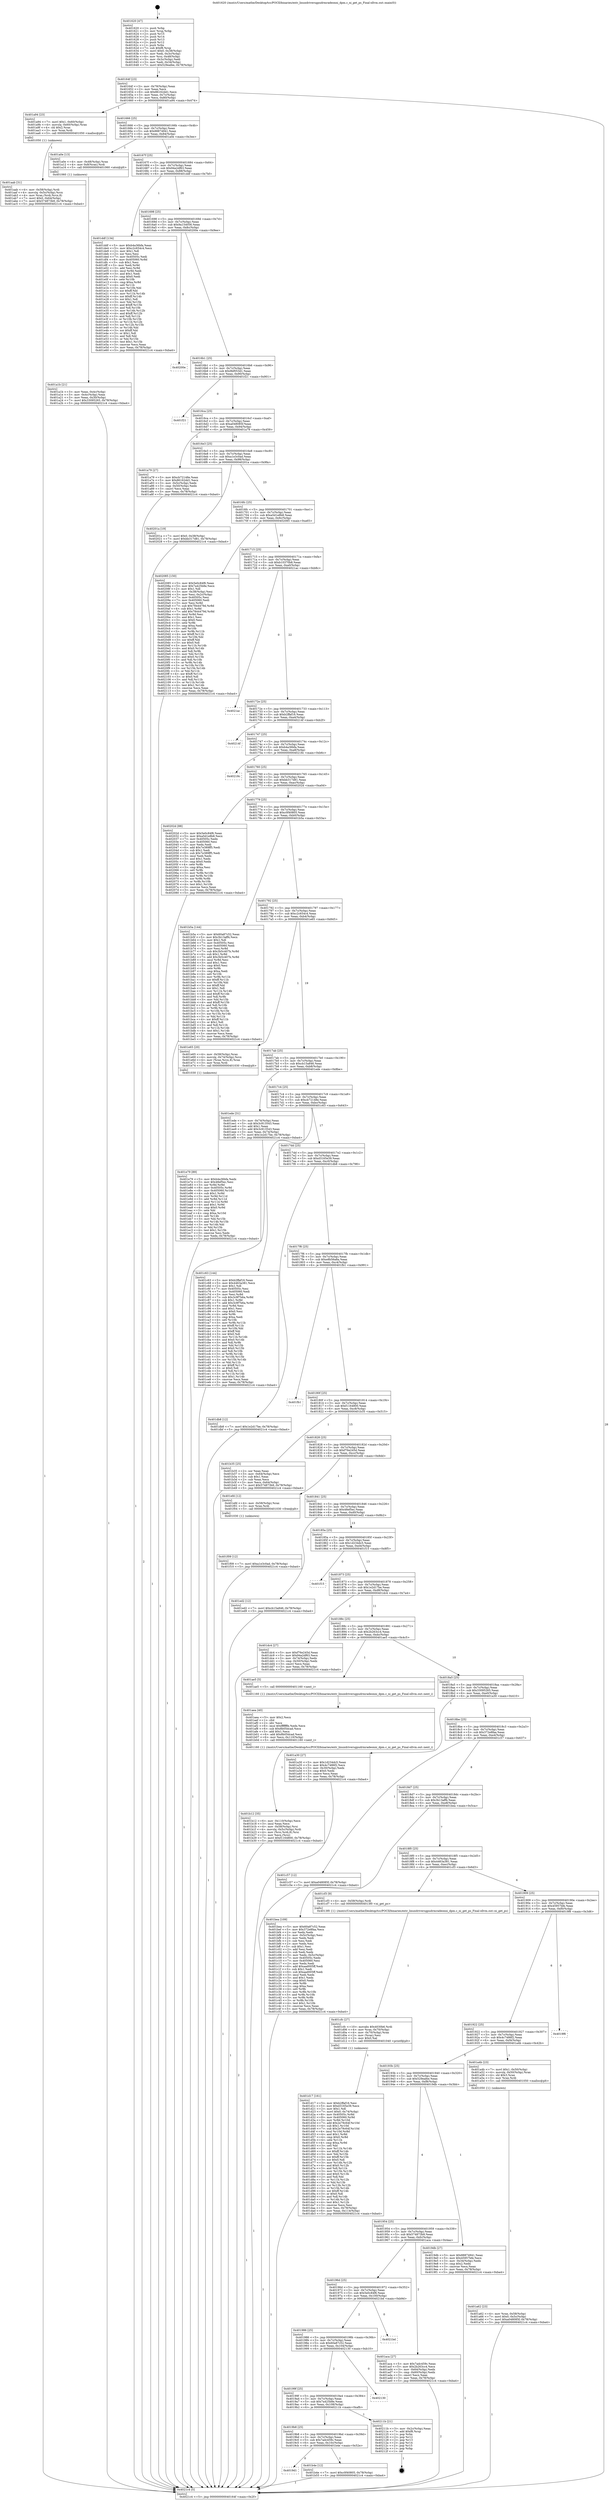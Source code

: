 digraph "0x401620" {
  label = "0x401620 (/mnt/c/Users/mathe/Desktop/tcc/POCII/binaries/extr_linuxdriversgpudrmradeonni_dpm.c_ni_get_ps_Final-ollvm.out::main(0))"
  labelloc = "t"
  node[shape=record]

  Entry [label="",width=0.3,height=0.3,shape=circle,fillcolor=black,style=filled]
  "0x40164f" [label="{
     0x40164f [23]\l
     | [instrs]\l
     &nbsp;&nbsp;0x40164f \<+3\>: mov -0x78(%rbp),%eax\l
     &nbsp;&nbsp;0x401652 \<+2\>: mov %eax,%ecx\l
     &nbsp;&nbsp;0x401654 \<+6\>: sub $0x86162dd1,%ecx\l
     &nbsp;&nbsp;0x40165a \<+3\>: mov %eax,-0x7c(%rbp)\l
     &nbsp;&nbsp;0x40165d \<+3\>: mov %ecx,-0x80(%rbp)\l
     &nbsp;&nbsp;0x401660 \<+6\>: je 0000000000401a94 \<main+0x474\>\l
  }"]
  "0x401a94" [label="{
     0x401a94 [23]\l
     | [instrs]\l
     &nbsp;&nbsp;0x401a94 \<+7\>: movl $0x1,-0x60(%rbp)\l
     &nbsp;&nbsp;0x401a9b \<+4\>: movslq -0x60(%rbp),%rax\l
     &nbsp;&nbsp;0x401a9f \<+4\>: shl $0x2,%rax\l
     &nbsp;&nbsp;0x401aa3 \<+3\>: mov %rax,%rdi\l
     &nbsp;&nbsp;0x401aa6 \<+5\>: call 0000000000401050 \<malloc@plt\>\l
     | [calls]\l
     &nbsp;&nbsp;0x401050 \{1\} (unknown)\l
  }"]
  "0x401666" [label="{
     0x401666 [25]\l
     | [instrs]\l
     &nbsp;&nbsp;0x401666 \<+5\>: jmp 000000000040166b \<main+0x4b\>\l
     &nbsp;&nbsp;0x40166b \<+3\>: mov -0x7c(%rbp),%eax\l
     &nbsp;&nbsp;0x40166e \<+5\>: sub $0x88874941,%eax\l
     &nbsp;&nbsp;0x401673 \<+6\>: mov %eax,-0x84(%rbp)\l
     &nbsp;&nbsp;0x401679 \<+6\>: je 0000000000401a0e \<main+0x3ee\>\l
  }"]
  Exit [label="",width=0.3,height=0.3,shape=circle,fillcolor=black,style=filled,peripheries=2]
  "0x401a0e" [label="{
     0x401a0e [13]\l
     | [instrs]\l
     &nbsp;&nbsp;0x401a0e \<+4\>: mov -0x48(%rbp),%rax\l
     &nbsp;&nbsp;0x401a12 \<+4\>: mov 0x8(%rax),%rdi\l
     &nbsp;&nbsp;0x401a16 \<+5\>: call 0000000000401060 \<atoi@plt\>\l
     | [calls]\l
     &nbsp;&nbsp;0x401060 \{1\} (unknown)\l
  }"]
  "0x40167f" [label="{
     0x40167f [25]\l
     | [instrs]\l
     &nbsp;&nbsp;0x40167f \<+5\>: jmp 0000000000401684 \<main+0x64\>\l
     &nbsp;&nbsp;0x401684 \<+3\>: mov -0x7c(%rbp),%eax\l
     &nbsp;&nbsp;0x401687 \<+5\>: sub $0x94a2df63,%eax\l
     &nbsp;&nbsp;0x40168c \<+6\>: mov %eax,-0x88(%rbp)\l
     &nbsp;&nbsp;0x401692 \<+6\>: je 0000000000401ddf \<main+0x7bf\>\l
  }"]
  "0x401f09" [label="{
     0x401f09 [12]\l
     | [instrs]\l
     &nbsp;&nbsp;0x401f09 \<+7\>: movl $0xa1e3c0ad,-0x78(%rbp)\l
     &nbsp;&nbsp;0x401f10 \<+5\>: jmp 00000000004021c4 \<main+0xba4\>\l
  }"]
  "0x401ddf" [label="{
     0x401ddf [134]\l
     | [instrs]\l
     &nbsp;&nbsp;0x401ddf \<+5\>: mov $0xb4a36bfa,%eax\l
     &nbsp;&nbsp;0x401de4 \<+5\>: mov $0xc2c654c4,%ecx\l
     &nbsp;&nbsp;0x401de9 \<+2\>: mov $0x1,%dl\l
     &nbsp;&nbsp;0x401deb \<+2\>: xor %esi,%esi\l
     &nbsp;&nbsp;0x401ded \<+7\>: mov 0x40505c,%edi\l
     &nbsp;&nbsp;0x401df4 \<+8\>: mov 0x405060,%r8d\l
     &nbsp;&nbsp;0x401dfc \<+3\>: sub $0x1,%esi\l
     &nbsp;&nbsp;0x401dff \<+3\>: mov %edi,%r9d\l
     &nbsp;&nbsp;0x401e02 \<+3\>: add %esi,%r9d\l
     &nbsp;&nbsp;0x401e05 \<+4\>: imul %r9d,%edi\l
     &nbsp;&nbsp;0x401e09 \<+3\>: and $0x1,%edi\l
     &nbsp;&nbsp;0x401e0c \<+3\>: cmp $0x0,%edi\l
     &nbsp;&nbsp;0x401e0f \<+4\>: sete %r10b\l
     &nbsp;&nbsp;0x401e13 \<+4\>: cmp $0xa,%r8d\l
     &nbsp;&nbsp;0x401e17 \<+4\>: setl %r11b\l
     &nbsp;&nbsp;0x401e1b \<+3\>: mov %r10b,%bl\l
     &nbsp;&nbsp;0x401e1e \<+3\>: xor $0xff,%bl\l
     &nbsp;&nbsp;0x401e21 \<+3\>: mov %r11b,%r14b\l
     &nbsp;&nbsp;0x401e24 \<+4\>: xor $0xff,%r14b\l
     &nbsp;&nbsp;0x401e28 \<+3\>: xor $0x1,%dl\l
     &nbsp;&nbsp;0x401e2b \<+3\>: mov %bl,%r15b\l
     &nbsp;&nbsp;0x401e2e \<+4\>: and $0xff,%r15b\l
     &nbsp;&nbsp;0x401e32 \<+3\>: and %dl,%r10b\l
     &nbsp;&nbsp;0x401e35 \<+3\>: mov %r14b,%r12b\l
     &nbsp;&nbsp;0x401e38 \<+4\>: and $0xff,%r12b\l
     &nbsp;&nbsp;0x401e3c \<+3\>: and %dl,%r11b\l
     &nbsp;&nbsp;0x401e3f \<+3\>: or %r10b,%r15b\l
     &nbsp;&nbsp;0x401e42 \<+3\>: or %r11b,%r12b\l
     &nbsp;&nbsp;0x401e45 \<+3\>: xor %r12b,%r15b\l
     &nbsp;&nbsp;0x401e48 \<+3\>: or %r14b,%bl\l
     &nbsp;&nbsp;0x401e4b \<+3\>: xor $0xff,%bl\l
     &nbsp;&nbsp;0x401e4e \<+3\>: or $0x1,%dl\l
     &nbsp;&nbsp;0x401e51 \<+2\>: and %dl,%bl\l
     &nbsp;&nbsp;0x401e53 \<+3\>: or %bl,%r15b\l
     &nbsp;&nbsp;0x401e56 \<+4\>: test $0x1,%r15b\l
     &nbsp;&nbsp;0x401e5a \<+3\>: cmovne %ecx,%eax\l
     &nbsp;&nbsp;0x401e5d \<+3\>: mov %eax,-0x78(%rbp)\l
     &nbsp;&nbsp;0x401e60 \<+5\>: jmp 00000000004021c4 \<main+0xba4\>\l
  }"]
  "0x401698" [label="{
     0x401698 [25]\l
     | [instrs]\l
     &nbsp;&nbsp;0x401698 \<+5\>: jmp 000000000040169d \<main+0x7d\>\l
     &nbsp;&nbsp;0x40169d \<+3\>: mov -0x7c(%rbp),%eax\l
     &nbsp;&nbsp;0x4016a0 \<+5\>: sub $0x9a154056,%eax\l
     &nbsp;&nbsp;0x4016a5 \<+6\>: mov %eax,-0x8c(%rbp)\l
     &nbsp;&nbsp;0x4016ab \<+6\>: je 000000000040200e \<main+0x9ee\>\l
  }"]
  "0x401e79" [label="{
     0x401e79 [89]\l
     | [instrs]\l
     &nbsp;&nbsp;0x401e79 \<+5\>: mov $0xb4a36bfa,%edx\l
     &nbsp;&nbsp;0x401e7e \<+5\>: mov $0x48ef5ec,%esi\l
     &nbsp;&nbsp;0x401e83 \<+3\>: xor %r8d,%r8d\l
     &nbsp;&nbsp;0x401e86 \<+8\>: mov 0x40505c,%r9d\l
     &nbsp;&nbsp;0x401e8e \<+8\>: mov 0x405060,%r10d\l
     &nbsp;&nbsp;0x401e96 \<+4\>: sub $0x1,%r8d\l
     &nbsp;&nbsp;0x401e9a \<+3\>: mov %r9d,%r11d\l
     &nbsp;&nbsp;0x401e9d \<+3\>: add %r8d,%r11d\l
     &nbsp;&nbsp;0x401ea0 \<+4\>: imul %r11d,%r9d\l
     &nbsp;&nbsp;0x401ea4 \<+4\>: and $0x1,%r9d\l
     &nbsp;&nbsp;0x401ea8 \<+4\>: cmp $0x0,%r9d\l
     &nbsp;&nbsp;0x401eac \<+3\>: sete %bl\l
     &nbsp;&nbsp;0x401eaf \<+4\>: cmp $0xa,%r10d\l
     &nbsp;&nbsp;0x401eb3 \<+4\>: setl %r14b\l
     &nbsp;&nbsp;0x401eb7 \<+3\>: mov %bl,%r15b\l
     &nbsp;&nbsp;0x401eba \<+3\>: and %r14b,%r15b\l
     &nbsp;&nbsp;0x401ebd \<+3\>: xor %r14b,%bl\l
     &nbsp;&nbsp;0x401ec0 \<+3\>: or %bl,%r15b\l
     &nbsp;&nbsp;0x401ec3 \<+4\>: test $0x1,%r15b\l
     &nbsp;&nbsp;0x401ec7 \<+3\>: cmovne %esi,%edx\l
     &nbsp;&nbsp;0x401eca \<+3\>: mov %edx,-0x78(%rbp)\l
     &nbsp;&nbsp;0x401ecd \<+5\>: jmp 00000000004021c4 \<main+0xba4\>\l
  }"]
  "0x40200e" [label="{
     0x40200e\l
  }", style=dashed]
  "0x4016b1" [label="{
     0x4016b1 [25]\l
     | [instrs]\l
     &nbsp;&nbsp;0x4016b1 \<+5\>: jmp 00000000004016b6 \<main+0x96\>\l
     &nbsp;&nbsp;0x4016b6 \<+3\>: mov -0x7c(%rbp),%eax\l
     &nbsp;&nbsp;0x4016b9 \<+5\>: sub $0x9bf053d1,%eax\l
     &nbsp;&nbsp;0x4016be \<+6\>: mov %eax,-0x90(%rbp)\l
     &nbsp;&nbsp;0x4016c4 \<+6\>: je 0000000000401f21 \<main+0x901\>\l
  }"]
  "0x401d17" [label="{
     0x401d17 [161]\l
     | [instrs]\l
     &nbsp;&nbsp;0x401d17 \<+5\>: mov $0xb2ffaf16,%esi\l
     &nbsp;&nbsp;0x401d1c \<+5\>: mov $0xd3165e39,%ecx\l
     &nbsp;&nbsp;0x401d21 \<+2\>: mov $0x1,%dl\l
     &nbsp;&nbsp;0x401d23 \<+7\>: movl $0x0,-0x74(%rbp)\l
     &nbsp;&nbsp;0x401d2a \<+8\>: mov 0x40505c,%r8d\l
     &nbsp;&nbsp;0x401d32 \<+8\>: mov 0x405060,%r9d\l
     &nbsp;&nbsp;0x401d3a \<+3\>: mov %r8d,%r10d\l
     &nbsp;&nbsp;0x401d3d \<+7\>: add $0x2e79c64f,%r10d\l
     &nbsp;&nbsp;0x401d44 \<+4\>: sub $0x1,%r10d\l
     &nbsp;&nbsp;0x401d48 \<+7\>: sub $0x2e79c64f,%r10d\l
     &nbsp;&nbsp;0x401d4f \<+4\>: imul %r10d,%r8d\l
     &nbsp;&nbsp;0x401d53 \<+4\>: and $0x1,%r8d\l
     &nbsp;&nbsp;0x401d57 \<+4\>: cmp $0x0,%r8d\l
     &nbsp;&nbsp;0x401d5b \<+4\>: sete %r11b\l
     &nbsp;&nbsp;0x401d5f \<+4\>: cmp $0xa,%r9d\l
     &nbsp;&nbsp;0x401d63 \<+3\>: setl %bl\l
     &nbsp;&nbsp;0x401d66 \<+3\>: mov %r11b,%r14b\l
     &nbsp;&nbsp;0x401d69 \<+4\>: xor $0xff,%r14b\l
     &nbsp;&nbsp;0x401d6d \<+3\>: mov %bl,%r15b\l
     &nbsp;&nbsp;0x401d70 \<+4\>: xor $0xff,%r15b\l
     &nbsp;&nbsp;0x401d74 \<+3\>: xor $0x0,%dl\l
     &nbsp;&nbsp;0x401d77 \<+3\>: mov %r14b,%r12b\l
     &nbsp;&nbsp;0x401d7a \<+4\>: and $0x0,%r12b\l
     &nbsp;&nbsp;0x401d7e \<+3\>: and %dl,%r11b\l
     &nbsp;&nbsp;0x401d81 \<+3\>: mov %r15b,%r13b\l
     &nbsp;&nbsp;0x401d84 \<+4\>: and $0x0,%r13b\l
     &nbsp;&nbsp;0x401d88 \<+2\>: and %dl,%bl\l
     &nbsp;&nbsp;0x401d8a \<+3\>: or %r11b,%r12b\l
     &nbsp;&nbsp;0x401d8d \<+3\>: or %bl,%r13b\l
     &nbsp;&nbsp;0x401d90 \<+3\>: xor %r13b,%r12b\l
     &nbsp;&nbsp;0x401d93 \<+3\>: or %r15b,%r14b\l
     &nbsp;&nbsp;0x401d96 \<+4\>: xor $0xff,%r14b\l
     &nbsp;&nbsp;0x401d9a \<+3\>: or $0x0,%dl\l
     &nbsp;&nbsp;0x401d9d \<+3\>: and %dl,%r14b\l
     &nbsp;&nbsp;0x401da0 \<+3\>: or %r14b,%r12b\l
     &nbsp;&nbsp;0x401da3 \<+4\>: test $0x1,%r12b\l
     &nbsp;&nbsp;0x401da7 \<+3\>: cmovne %ecx,%esi\l
     &nbsp;&nbsp;0x401daa \<+3\>: mov %esi,-0x78(%rbp)\l
     &nbsp;&nbsp;0x401dad \<+6\>: mov %eax,-0x114(%rbp)\l
     &nbsp;&nbsp;0x401db3 \<+5\>: jmp 00000000004021c4 \<main+0xba4\>\l
  }"]
  "0x401f21" [label="{
     0x401f21\l
  }", style=dashed]
  "0x4016ca" [label="{
     0x4016ca [25]\l
     | [instrs]\l
     &nbsp;&nbsp;0x4016ca \<+5\>: jmp 00000000004016cf \<main+0xaf\>\l
     &nbsp;&nbsp;0x4016cf \<+3\>: mov -0x7c(%rbp),%eax\l
     &nbsp;&nbsp;0x4016d2 \<+5\>: sub $0xa048085f,%eax\l
     &nbsp;&nbsp;0x4016d7 \<+6\>: mov %eax,-0x94(%rbp)\l
     &nbsp;&nbsp;0x4016dd \<+6\>: je 0000000000401a79 \<main+0x459\>\l
  }"]
  "0x401cfc" [label="{
     0x401cfc [27]\l
     | [instrs]\l
     &nbsp;&nbsp;0x401cfc \<+10\>: movabs $0x4030b6,%rdi\l
     &nbsp;&nbsp;0x401d06 \<+4\>: mov %rax,-0x70(%rbp)\l
     &nbsp;&nbsp;0x401d0a \<+4\>: mov -0x70(%rbp),%rax\l
     &nbsp;&nbsp;0x401d0e \<+2\>: mov (%rax),%esi\l
     &nbsp;&nbsp;0x401d10 \<+2\>: mov $0x0,%al\l
     &nbsp;&nbsp;0x401d12 \<+5\>: call 0000000000401040 \<printf@plt\>\l
     | [calls]\l
     &nbsp;&nbsp;0x401040 \{1\} (unknown)\l
  }"]
  "0x401a79" [label="{
     0x401a79 [27]\l
     | [instrs]\l
     &nbsp;&nbsp;0x401a79 \<+5\>: mov $0xcb72148e,%eax\l
     &nbsp;&nbsp;0x401a7e \<+5\>: mov $0x86162dd1,%ecx\l
     &nbsp;&nbsp;0x401a83 \<+3\>: mov -0x5c(%rbp),%edx\l
     &nbsp;&nbsp;0x401a86 \<+3\>: cmp -0x50(%rbp),%edx\l
     &nbsp;&nbsp;0x401a89 \<+3\>: cmovl %ecx,%eax\l
     &nbsp;&nbsp;0x401a8c \<+3\>: mov %eax,-0x78(%rbp)\l
     &nbsp;&nbsp;0x401a8f \<+5\>: jmp 00000000004021c4 \<main+0xba4\>\l
  }"]
  "0x4016e3" [label="{
     0x4016e3 [25]\l
     | [instrs]\l
     &nbsp;&nbsp;0x4016e3 \<+5\>: jmp 00000000004016e8 \<main+0xc8\>\l
     &nbsp;&nbsp;0x4016e8 \<+3\>: mov -0x7c(%rbp),%eax\l
     &nbsp;&nbsp;0x4016eb \<+5\>: sub $0xa1e3c0ad,%eax\l
     &nbsp;&nbsp;0x4016f0 \<+6\>: mov %eax,-0x98(%rbp)\l
     &nbsp;&nbsp;0x4016f6 \<+6\>: je 000000000040201a \<main+0x9fa\>\l
  }"]
  "0x4019d1" [label="{
     0x4019d1\l
  }", style=dashed]
  "0x40201a" [label="{
     0x40201a [19]\l
     | [instrs]\l
     &nbsp;&nbsp;0x40201a \<+7\>: movl $0x0,-0x38(%rbp)\l
     &nbsp;&nbsp;0x402021 \<+7\>: movl $0xbb317d81,-0x78(%rbp)\l
     &nbsp;&nbsp;0x402028 \<+5\>: jmp 00000000004021c4 \<main+0xba4\>\l
  }"]
  "0x4016fc" [label="{
     0x4016fc [25]\l
     | [instrs]\l
     &nbsp;&nbsp;0x4016fc \<+5\>: jmp 0000000000401701 \<main+0xe1\>\l
     &nbsp;&nbsp;0x401701 \<+3\>: mov -0x7c(%rbp),%eax\l
     &nbsp;&nbsp;0x401704 \<+5\>: sub $0xa5d1e8b8,%eax\l
     &nbsp;&nbsp;0x401709 \<+6\>: mov %eax,-0x9c(%rbp)\l
     &nbsp;&nbsp;0x40170f \<+6\>: je 0000000000402085 \<main+0xa65\>\l
  }"]
  "0x401b4e" [label="{
     0x401b4e [12]\l
     | [instrs]\l
     &nbsp;&nbsp;0x401b4e \<+7\>: movl $0xc0f40805,-0x78(%rbp)\l
     &nbsp;&nbsp;0x401b55 \<+5\>: jmp 00000000004021c4 \<main+0xba4\>\l
  }"]
  "0x402085" [label="{
     0x402085 [150]\l
     | [instrs]\l
     &nbsp;&nbsp;0x402085 \<+5\>: mov $0x5e0c84f6,%eax\l
     &nbsp;&nbsp;0x40208a \<+5\>: mov $0x7a425b8e,%ecx\l
     &nbsp;&nbsp;0x40208f \<+2\>: mov $0x1,%dl\l
     &nbsp;&nbsp;0x402091 \<+3\>: mov -0x38(%rbp),%esi\l
     &nbsp;&nbsp;0x402094 \<+3\>: mov %esi,-0x2c(%rbp)\l
     &nbsp;&nbsp;0x402097 \<+7\>: mov 0x40505c,%esi\l
     &nbsp;&nbsp;0x40209e \<+7\>: mov 0x405060,%edi\l
     &nbsp;&nbsp;0x4020a5 \<+3\>: mov %esi,%r8d\l
     &nbsp;&nbsp;0x4020a8 \<+7\>: sub $0x7844479d,%r8d\l
     &nbsp;&nbsp;0x4020af \<+4\>: sub $0x1,%r8d\l
     &nbsp;&nbsp;0x4020b3 \<+7\>: add $0x7844479d,%r8d\l
     &nbsp;&nbsp;0x4020ba \<+4\>: imul %r8d,%esi\l
     &nbsp;&nbsp;0x4020be \<+3\>: and $0x1,%esi\l
     &nbsp;&nbsp;0x4020c1 \<+3\>: cmp $0x0,%esi\l
     &nbsp;&nbsp;0x4020c4 \<+4\>: sete %r9b\l
     &nbsp;&nbsp;0x4020c8 \<+3\>: cmp $0xa,%edi\l
     &nbsp;&nbsp;0x4020cb \<+4\>: setl %r10b\l
     &nbsp;&nbsp;0x4020cf \<+3\>: mov %r9b,%r11b\l
     &nbsp;&nbsp;0x4020d2 \<+4\>: xor $0xff,%r11b\l
     &nbsp;&nbsp;0x4020d6 \<+3\>: mov %r10b,%bl\l
     &nbsp;&nbsp;0x4020d9 \<+3\>: xor $0xff,%bl\l
     &nbsp;&nbsp;0x4020dc \<+3\>: xor $0x0,%dl\l
     &nbsp;&nbsp;0x4020df \<+3\>: mov %r11b,%r14b\l
     &nbsp;&nbsp;0x4020e2 \<+4\>: and $0x0,%r14b\l
     &nbsp;&nbsp;0x4020e6 \<+3\>: and %dl,%r9b\l
     &nbsp;&nbsp;0x4020e9 \<+3\>: mov %bl,%r15b\l
     &nbsp;&nbsp;0x4020ec \<+4\>: and $0x0,%r15b\l
     &nbsp;&nbsp;0x4020f0 \<+3\>: and %dl,%r10b\l
     &nbsp;&nbsp;0x4020f3 \<+3\>: or %r9b,%r14b\l
     &nbsp;&nbsp;0x4020f6 \<+3\>: or %r10b,%r15b\l
     &nbsp;&nbsp;0x4020f9 \<+3\>: xor %r15b,%r14b\l
     &nbsp;&nbsp;0x4020fc \<+3\>: or %bl,%r11b\l
     &nbsp;&nbsp;0x4020ff \<+4\>: xor $0xff,%r11b\l
     &nbsp;&nbsp;0x402103 \<+3\>: or $0x0,%dl\l
     &nbsp;&nbsp;0x402106 \<+3\>: and %dl,%r11b\l
     &nbsp;&nbsp;0x402109 \<+3\>: or %r11b,%r14b\l
     &nbsp;&nbsp;0x40210c \<+4\>: test $0x1,%r14b\l
     &nbsp;&nbsp;0x402110 \<+3\>: cmovne %ecx,%eax\l
     &nbsp;&nbsp;0x402113 \<+3\>: mov %eax,-0x78(%rbp)\l
     &nbsp;&nbsp;0x402116 \<+5\>: jmp 00000000004021c4 \<main+0xba4\>\l
  }"]
  "0x401715" [label="{
     0x401715 [25]\l
     | [instrs]\l
     &nbsp;&nbsp;0x401715 \<+5\>: jmp 000000000040171a \<main+0xfa\>\l
     &nbsp;&nbsp;0x40171a \<+3\>: mov -0x7c(%rbp),%eax\l
     &nbsp;&nbsp;0x40171d \<+5\>: sub $0xb10370b8,%eax\l
     &nbsp;&nbsp;0x401722 \<+6\>: mov %eax,-0xa0(%rbp)\l
     &nbsp;&nbsp;0x401728 \<+6\>: je 00000000004021ac \<main+0xb8c\>\l
  }"]
  "0x4019b8" [label="{
     0x4019b8 [25]\l
     | [instrs]\l
     &nbsp;&nbsp;0x4019b8 \<+5\>: jmp 00000000004019bd \<main+0x39d\>\l
     &nbsp;&nbsp;0x4019bd \<+3\>: mov -0x7c(%rbp),%eax\l
     &nbsp;&nbsp;0x4019c0 \<+5\>: sub $0x7adc459c,%eax\l
     &nbsp;&nbsp;0x4019c5 \<+6\>: mov %eax,-0x10c(%rbp)\l
     &nbsp;&nbsp;0x4019cb \<+6\>: je 0000000000401b4e \<main+0x52e\>\l
  }"]
  "0x4021ac" [label="{
     0x4021ac\l
  }", style=dashed]
  "0x40172e" [label="{
     0x40172e [25]\l
     | [instrs]\l
     &nbsp;&nbsp;0x40172e \<+5\>: jmp 0000000000401733 \<main+0x113\>\l
     &nbsp;&nbsp;0x401733 \<+3\>: mov -0x7c(%rbp),%eax\l
     &nbsp;&nbsp;0x401736 \<+5\>: sub $0xb2ffaf16,%eax\l
     &nbsp;&nbsp;0x40173b \<+6\>: mov %eax,-0xa4(%rbp)\l
     &nbsp;&nbsp;0x401741 \<+6\>: je 000000000040214f \<main+0xb2f\>\l
  }"]
  "0x40211b" [label="{
     0x40211b [21]\l
     | [instrs]\l
     &nbsp;&nbsp;0x40211b \<+3\>: mov -0x2c(%rbp),%eax\l
     &nbsp;&nbsp;0x40211e \<+7\>: add $0xf8,%rsp\l
     &nbsp;&nbsp;0x402125 \<+1\>: pop %rbx\l
     &nbsp;&nbsp;0x402126 \<+2\>: pop %r12\l
     &nbsp;&nbsp;0x402128 \<+2\>: pop %r13\l
     &nbsp;&nbsp;0x40212a \<+2\>: pop %r14\l
     &nbsp;&nbsp;0x40212c \<+2\>: pop %r15\l
     &nbsp;&nbsp;0x40212e \<+1\>: pop %rbp\l
     &nbsp;&nbsp;0x40212f \<+1\>: ret\l
  }"]
  "0x40214f" [label="{
     0x40214f\l
  }", style=dashed]
  "0x401747" [label="{
     0x401747 [25]\l
     | [instrs]\l
     &nbsp;&nbsp;0x401747 \<+5\>: jmp 000000000040174c \<main+0x12c\>\l
     &nbsp;&nbsp;0x40174c \<+3\>: mov -0x7c(%rbp),%eax\l
     &nbsp;&nbsp;0x40174f \<+5\>: sub $0xb4a36bfa,%eax\l
     &nbsp;&nbsp;0x401754 \<+6\>: mov %eax,-0xa8(%rbp)\l
     &nbsp;&nbsp;0x40175a \<+6\>: je 000000000040218c \<main+0xb6c\>\l
  }"]
  "0x40199f" [label="{
     0x40199f [25]\l
     | [instrs]\l
     &nbsp;&nbsp;0x40199f \<+5\>: jmp 00000000004019a4 \<main+0x384\>\l
     &nbsp;&nbsp;0x4019a4 \<+3\>: mov -0x7c(%rbp),%eax\l
     &nbsp;&nbsp;0x4019a7 \<+5\>: sub $0x7a425b8e,%eax\l
     &nbsp;&nbsp;0x4019ac \<+6\>: mov %eax,-0x108(%rbp)\l
     &nbsp;&nbsp;0x4019b2 \<+6\>: je 000000000040211b \<main+0xafb\>\l
  }"]
  "0x40218c" [label="{
     0x40218c\l
  }", style=dashed]
  "0x401760" [label="{
     0x401760 [25]\l
     | [instrs]\l
     &nbsp;&nbsp;0x401760 \<+5\>: jmp 0000000000401765 \<main+0x145\>\l
     &nbsp;&nbsp;0x401765 \<+3\>: mov -0x7c(%rbp),%eax\l
     &nbsp;&nbsp;0x401768 \<+5\>: sub $0xbb317d81,%eax\l
     &nbsp;&nbsp;0x40176d \<+6\>: mov %eax,-0xac(%rbp)\l
     &nbsp;&nbsp;0x401773 \<+6\>: je 000000000040202d \<main+0xa0d\>\l
  }"]
  "0x402130" [label="{
     0x402130\l
  }", style=dashed]
  "0x40202d" [label="{
     0x40202d [88]\l
     | [instrs]\l
     &nbsp;&nbsp;0x40202d \<+5\>: mov $0x5e0c84f6,%eax\l
     &nbsp;&nbsp;0x402032 \<+5\>: mov $0xa5d1e8b8,%ecx\l
     &nbsp;&nbsp;0x402037 \<+7\>: mov 0x40505c,%edx\l
     &nbsp;&nbsp;0x40203e \<+7\>: mov 0x405060,%esi\l
     &nbsp;&nbsp;0x402045 \<+2\>: mov %edx,%edi\l
     &nbsp;&nbsp;0x402047 \<+6\>: add $0x7e389ff5,%edi\l
     &nbsp;&nbsp;0x40204d \<+3\>: sub $0x1,%edi\l
     &nbsp;&nbsp;0x402050 \<+6\>: sub $0x7e389ff5,%edi\l
     &nbsp;&nbsp;0x402056 \<+3\>: imul %edi,%edx\l
     &nbsp;&nbsp;0x402059 \<+3\>: and $0x1,%edx\l
     &nbsp;&nbsp;0x40205c \<+3\>: cmp $0x0,%edx\l
     &nbsp;&nbsp;0x40205f \<+4\>: sete %r8b\l
     &nbsp;&nbsp;0x402063 \<+3\>: cmp $0xa,%esi\l
     &nbsp;&nbsp;0x402066 \<+4\>: setl %r9b\l
     &nbsp;&nbsp;0x40206a \<+3\>: mov %r8b,%r10b\l
     &nbsp;&nbsp;0x40206d \<+3\>: and %r9b,%r10b\l
     &nbsp;&nbsp;0x402070 \<+3\>: xor %r9b,%r8b\l
     &nbsp;&nbsp;0x402073 \<+3\>: or %r8b,%r10b\l
     &nbsp;&nbsp;0x402076 \<+4\>: test $0x1,%r10b\l
     &nbsp;&nbsp;0x40207a \<+3\>: cmovne %ecx,%eax\l
     &nbsp;&nbsp;0x40207d \<+3\>: mov %eax,-0x78(%rbp)\l
     &nbsp;&nbsp;0x402080 \<+5\>: jmp 00000000004021c4 \<main+0xba4\>\l
  }"]
  "0x401779" [label="{
     0x401779 [25]\l
     | [instrs]\l
     &nbsp;&nbsp;0x401779 \<+5\>: jmp 000000000040177e \<main+0x15e\>\l
     &nbsp;&nbsp;0x40177e \<+3\>: mov -0x7c(%rbp),%eax\l
     &nbsp;&nbsp;0x401781 \<+5\>: sub $0xc0f40805,%eax\l
     &nbsp;&nbsp;0x401786 \<+6\>: mov %eax,-0xb0(%rbp)\l
     &nbsp;&nbsp;0x40178c \<+6\>: je 0000000000401b5a \<main+0x53a\>\l
  }"]
  "0x401986" [label="{
     0x401986 [25]\l
     | [instrs]\l
     &nbsp;&nbsp;0x401986 \<+5\>: jmp 000000000040198b \<main+0x36b\>\l
     &nbsp;&nbsp;0x40198b \<+3\>: mov -0x7c(%rbp),%eax\l
     &nbsp;&nbsp;0x40198e \<+5\>: sub $0x60a87c52,%eax\l
     &nbsp;&nbsp;0x401993 \<+6\>: mov %eax,-0x104(%rbp)\l
     &nbsp;&nbsp;0x401999 \<+6\>: je 0000000000402130 \<main+0xb10\>\l
  }"]
  "0x401b5a" [label="{
     0x401b5a [144]\l
     | [instrs]\l
     &nbsp;&nbsp;0x401b5a \<+5\>: mov $0x60a87c52,%eax\l
     &nbsp;&nbsp;0x401b5f \<+5\>: mov $0x3b13aff4,%ecx\l
     &nbsp;&nbsp;0x401b64 \<+2\>: mov $0x1,%dl\l
     &nbsp;&nbsp;0x401b66 \<+7\>: mov 0x40505c,%esi\l
     &nbsp;&nbsp;0x401b6d \<+7\>: mov 0x405060,%edi\l
     &nbsp;&nbsp;0x401b74 \<+3\>: mov %esi,%r8d\l
     &nbsp;&nbsp;0x401b77 \<+7\>: sub $0x3b5c407b,%r8d\l
     &nbsp;&nbsp;0x401b7e \<+4\>: sub $0x1,%r8d\l
     &nbsp;&nbsp;0x401b82 \<+7\>: add $0x3b5c407b,%r8d\l
     &nbsp;&nbsp;0x401b89 \<+4\>: imul %r8d,%esi\l
     &nbsp;&nbsp;0x401b8d \<+3\>: and $0x1,%esi\l
     &nbsp;&nbsp;0x401b90 \<+3\>: cmp $0x0,%esi\l
     &nbsp;&nbsp;0x401b93 \<+4\>: sete %r9b\l
     &nbsp;&nbsp;0x401b97 \<+3\>: cmp $0xa,%edi\l
     &nbsp;&nbsp;0x401b9a \<+4\>: setl %r10b\l
     &nbsp;&nbsp;0x401b9e \<+3\>: mov %r9b,%r11b\l
     &nbsp;&nbsp;0x401ba1 \<+4\>: xor $0xff,%r11b\l
     &nbsp;&nbsp;0x401ba5 \<+3\>: mov %r10b,%bl\l
     &nbsp;&nbsp;0x401ba8 \<+3\>: xor $0xff,%bl\l
     &nbsp;&nbsp;0x401bab \<+3\>: xor $0x1,%dl\l
     &nbsp;&nbsp;0x401bae \<+3\>: mov %r11b,%r14b\l
     &nbsp;&nbsp;0x401bb1 \<+4\>: and $0xff,%r14b\l
     &nbsp;&nbsp;0x401bb5 \<+3\>: and %dl,%r9b\l
     &nbsp;&nbsp;0x401bb8 \<+3\>: mov %bl,%r15b\l
     &nbsp;&nbsp;0x401bbb \<+4\>: and $0xff,%r15b\l
     &nbsp;&nbsp;0x401bbf \<+3\>: and %dl,%r10b\l
     &nbsp;&nbsp;0x401bc2 \<+3\>: or %r9b,%r14b\l
     &nbsp;&nbsp;0x401bc5 \<+3\>: or %r10b,%r15b\l
     &nbsp;&nbsp;0x401bc8 \<+3\>: xor %r15b,%r14b\l
     &nbsp;&nbsp;0x401bcb \<+3\>: or %bl,%r11b\l
     &nbsp;&nbsp;0x401bce \<+4\>: xor $0xff,%r11b\l
     &nbsp;&nbsp;0x401bd2 \<+3\>: or $0x1,%dl\l
     &nbsp;&nbsp;0x401bd5 \<+3\>: and %dl,%r11b\l
     &nbsp;&nbsp;0x401bd8 \<+3\>: or %r11b,%r14b\l
     &nbsp;&nbsp;0x401bdb \<+4\>: test $0x1,%r14b\l
     &nbsp;&nbsp;0x401bdf \<+3\>: cmovne %ecx,%eax\l
     &nbsp;&nbsp;0x401be2 \<+3\>: mov %eax,-0x78(%rbp)\l
     &nbsp;&nbsp;0x401be5 \<+5\>: jmp 00000000004021c4 \<main+0xba4\>\l
  }"]
  "0x401792" [label="{
     0x401792 [25]\l
     | [instrs]\l
     &nbsp;&nbsp;0x401792 \<+5\>: jmp 0000000000401797 \<main+0x177\>\l
     &nbsp;&nbsp;0x401797 \<+3\>: mov -0x7c(%rbp),%eax\l
     &nbsp;&nbsp;0x40179a \<+5\>: sub $0xc2c654c4,%eax\l
     &nbsp;&nbsp;0x40179f \<+6\>: mov %eax,-0xb4(%rbp)\l
     &nbsp;&nbsp;0x4017a5 \<+6\>: je 0000000000401e65 \<main+0x845\>\l
  }"]
  "0x4021bd" [label="{
     0x4021bd\l
  }", style=dashed]
  "0x401e65" [label="{
     0x401e65 [20]\l
     | [instrs]\l
     &nbsp;&nbsp;0x401e65 \<+4\>: mov -0x58(%rbp),%rax\l
     &nbsp;&nbsp;0x401e69 \<+4\>: movslq -0x74(%rbp),%rcx\l
     &nbsp;&nbsp;0x401e6d \<+4\>: mov (%rax,%rcx,8),%rax\l
     &nbsp;&nbsp;0x401e71 \<+3\>: mov %rax,%rdi\l
     &nbsp;&nbsp;0x401e74 \<+5\>: call 0000000000401030 \<free@plt\>\l
     | [calls]\l
     &nbsp;&nbsp;0x401030 \{1\} (unknown)\l
  }"]
  "0x4017ab" [label="{
     0x4017ab [25]\l
     | [instrs]\l
     &nbsp;&nbsp;0x4017ab \<+5\>: jmp 00000000004017b0 \<main+0x190\>\l
     &nbsp;&nbsp;0x4017b0 \<+3\>: mov -0x7c(%rbp),%eax\l
     &nbsp;&nbsp;0x4017b3 \<+5\>: sub $0xcb15a846,%eax\l
     &nbsp;&nbsp;0x4017b8 \<+6\>: mov %eax,-0xb8(%rbp)\l
     &nbsp;&nbsp;0x4017be \<+6\>: je 0000000000401ede \<main+0x8be\>\l
  }"]
  "0x401b12" [label="{
     0x401b12 [35]\l
     | [instrs]\l
     &nbsp;&nbsp;0x401b12 \<+6\>: mov -0x110(%rbp),%ecx\l
     &nbsp;&nbsp;0x401b18 \<+3\>: imul %eax,%ecx\l
     &nbsp;&nbsp;0x401b1b \<+4\>: mov -0x58(%rbp),%rsi\l
     &nbsp;&nbsp;0x401b1f \<+4\>: movslq -0x5c(%rbp),%rdi\l
     &nbsp;&nbsp;0x401b23 \<+4\>: mov (%rsi,%rdi,8),%rsi\l
     &nbsp;&nbsp;0x401b27 \<+2\>: mov %ecx,(%rsi)\l
     &nbsp;&nbsp;0x401b29 \<+7\>: movl $0xf1164800,-0x78(%rbp)\l
     &nbsp;&nbsp;0x401b30 \<+5\>: jmp 00000000004021c4 \<main+0xba4\>\l
  }"]
  "0x401ede" [label="{
     0x401ede [31]\l
     | [instrs]\l
     &nbsp;&nbsp;0x401ede \<+3\>: mov -0x74(%rbp),%eax\l
     &nbsp;&nbsp;0x401ee1 \<+5\>: sub $0x3c913543,%eax\l
     &nbsp;&nbsp;0x401ee6 \<+3\>: add $0x1,%eax\l
     &nbsp;&nbsp;0x401ee9 \<+5\>: add $0x3c913543,%eax\l
     &nbsp;&nbsp;0x401eee \<+3\>: mov %eax,-0x74(%rbp)\l
     &nbsp;&nbsp;0x401ef1 \<+7\>: movl $0x1e2d17be,-0x78(%rbp)\l
     &nbsp;&nbsp;0x401ef8 \<+5\>: jmp 00000000004021c4 \<main+0xba4\>\l
  }"]
  "0x4017c4" [label="{
     0x4017c4 [25]\l
     | [instrs]\l
     &nbsp;&nbsp;0x4017c4 \<+5\>: jmp 00000000004017c9 \<main+0x1a9\>\l
     &nbsp;&nbsp;0x4017c9 \<+3\>: mov -0x7c(%rbp),%eax\l
     &nbsp;&nbsp;0x4017cc \<+5\>: sub $0xcb72148e,%eax\l
     &nbsp;&nbsp;0x4017d1 \<+6\>: mov %eax,-0xbc(%rbp)\l
     &nbsp;&nbsp;0x4017d7 \<+6\>: je 0000000000401c63 \<main+0x643\>\l
  }"]
  "0x401aea" [label="{
     0x401aea [40]\l
     | [instrs]\l
     &nbsp;&nbsp;0x401aea \<+5\>: mov $0x2,%ecx\l
     &nbsp;&nbsp;0x401aef \<+1\>: cltd\l
     &nbsp;&nbsp;0x401af0 \<+2\>: idiv %ecx\l
     &nbsp;&nbsp;0x401af2 \<+6\>: imul $0xfffffffe,%edx,%ecx\l
     &nbsp;&nbsp;0x401af8 \<+6\>: sub $0x8b05dcad,%ecx\l
     &nbsp;&nbsp;0x401afe \<+3\>: add $0x1,%ecx\l
     &nbsp;&nbsp;0x401b01 \<+6\>: add $0x8b05dcad,%ecx\l
     &nbsp;&nbsp;0x401b07 \<+6\>: mov %ecx,-0x110(%rbp)\l
     &nbsp;&nbsp;0x401b0d \<+5\>: call 0000000000401160 \<next_i\>\l
     | [calls]\l
     &nbsp;&nbsp;0x401160 \{1\} (/mnt/c/Users/mathe/Desktop/tcc/POCII/binaries/extr_linuxdriversgpudrmradeonni_dpm.c_ni_get_ps_Final-ollvm.out::next_i)\l
  }"]
  "0x401c63" [label="{
     0x401c63 [144]\l
     | [instrs]\l
     &nbsp;&nbsp;0x401c63 \<+5\>: mov $0xb2ffaf16,%eax\l
     &nbsp;&nbsp;0x401c68 \<+5\>: mov $0x4463a381,%ecx\l
     &nbsp;&nbsp;0x401c6d \<+2\>: mov $0x1,%dl\l
     &nbsp;&nbsp;0x401c6f \<+7\>: mov 0x40505c,%esi\l
     &nbsp;&nbsp;0x401c76 \<+7\>: mov 0x405060,%edi\l
     &nbsp;&nbsp;0x401c7d \<+3\>: mov %esi,%r8d\l
     &nbsp;&nbsp;0x401c80 \<+7\>: sub $0x3c9f7b6a,%r8d\l
     &nbsp;&nbsp;0x401c87 \<+4\>: sub $0x1,%r8d\l
     &nbsp;&nbsp;0x401c8b \<+7\>: add $0x3c9f7b6a,%r8d\l
     &nbsp;&nbsp;0x401c92 \<+4\>: imul %r8d,%esi\l
     &nbsp;&nbsp;0x401c96 \<+3\>: and $0x1,%esi\l
     &nbsp;&nbsp;0x401c99 \<+3\>: cmp $0x0,%esi\l
     &nbsp;&nbsp;0x401c9c \<+4\>: sete %r9b\l
     &nbsp;&nbsp;0x401ca0 \<+3\>: cmp $0xa,%edi\l
     &nbsp;&nbsp;0x401ca3 \<+4\>: setl %r10b\l
     &nbsp;&nbsp;0x401ca7 \<+3\>: mov %r9b,%r11b\l
     &nbsp;&nbsp;0x401caa \<+4\>: xor $0xff,%r11b\l
     &nbsp;&nbsp;0x401cae \<+3\>: mov %r10b,%bl\l
     &nbsp;&nbsp;0x401cb1 \<+3\>: xor $0xff,%bl\l
     &nbsp;&nbsp;0x401cb4 \<+3\>: xor $0x0,%dl\l
     &nbsp;&nbsp;0x401cb7 \<+3\>: mov %r11b,%r14b\l
     &nbsp;&nbsp;0x401cba \<+4\>: and $0x0,%r14b\l
     &nbsp;&nbsp;0x401cbe \<+3\>: and %dl,%r9b\l
     &nbsp;&nbsp;0x401cc1 \<+3\>: mov %bl,%r15b\l
     &nbsp;&nbsp;0x401cc4 \<+4\>: and $0x0,%r15b\l
     &nbsp;&nbsp;0x401cc8 \<+3\>: and %dl,%r10b\l
     &nbsp;&nbsp;0x401ccb \<+3\>: or %r9b,%r14b\l
     &nbsp;&nbsp;0x401cce \<+3\>: or %r10b,%r15b\l
     &nbsp;&nbsp;0x401cd1 \<+3\>: xor %r15b,%r14b\l
     &nbsp;&nbsp;0x401cd4 \<+3\>: or %bl,%r11b\l
     &nbsp;&nbsp;0x401cd7 \<+4\>: xor $0xff,%r11b\l
     &nbsp;&nbsp;0x401cdb \<+3\>: or $0x0,%dl\l
     &nbsp;&nbsp;0x401cde \<+3\>: and %dl,%r11b\l
     &nbsp;&nbsp;0x401ce1 \<+3\>: or %r11b,%r14b\l
     &nbsp;&nbsp;0x401ce4 \<+4\>: test $0x1,%r14b\l
     &nbsp;&nbsp;0x401ce8 \<+3\>: cmovne %ecx,%eax\l
     &nbsp;&nbsp;0x401ceb \<+3\>: mov %eax,-0x78(%rbp)\l
     &nbsp;&nbsp;0x401cee \<+5\>: jmp 00000000004021c4 \<main+0xba4\>\l
  }"]
  "0x4017dd" [label="{
     0x4017dd [25]\l
     | [instrs]\l
     &nbsp;&nbsp;0x4017dd \<+5\>: jmp 00000000004017e2 \<main+0x1c2\>\l
     &nbsp;&nbsp;0x4017e2 \<+3\>: mov -0x7c(%rbp),%eax\l
     &nbsp;&nbsp;0x4017e5 \<+5\>: sub $0xd3165e39,%eax\l
     &nbsp;&nbsp;0x4017ea \<+6\>: mov %eax,-0xc0(%rbp)\l
     &nbsp;&nbsp;0x4017f0 \<+6\>: je 0000000000401db8 \<main+0x798\>\l
  }"]
  "0x40196d" [label="{
     0x40196d [25]\l
     | [instrs]\l
     &nbsp;&nbsp;0x40196d \<+5\>: jmp 0000000000401972 \<main+0x352\>\l
     &nbsp;&nbsp;0x401972 \<+3\>: mov -0x7c(%rbp),%eax\l
     &nbsp;&nbsp;0x401975 \<+5\>: sub $0x5e0c84f6,%eax\l
     &nbsp;&nbsp;0x40197a \<+6\>: mov %eax,-0x100(%rbp)\l
     &nbsp;&nbsp;0x401980 \<+6\>: je 00000000004021bd \<main+0xb9d\>\l
  }"]
  "0x401db8" [label="{
     0x401db8 [12]\l
     | [instrs]\l
     &nbsp;&nbsp;0x401db8 \<+7\>: movl $0x1e2d17be,-0x78(%rbp)\l
     &nbsp;&nbsp;0x401dbf \<+5\>: jmp 00000000004021c4 \<main+0xba4\>\l
  }"]
  "0x4017f6" [label="{
     0x4017f6 [25]\l
     | [instrs]\l
     &nbsp;&nbsp;0x4017f6 \<+5\>: jmp 00000000004017fb \<main+0x1db\>\l
     &nbsp;&nbsp;0x4017fb \<+3\>: mov -0x7c(%rbp),%eax\l
     &nbsp;&nbsp;0x4017fe \<+5\>: sub $0xe8b56a8a,%eax\l
     &nbsp;&nbsp;0x401803 \<+6\>: mov %eax,-0xc4(%rbp)\l
     &nbsp;&nbsp;0x401809 \<+6\>: je 0000000000401fb1 \<main+0x991\>\l
  }"]
  "0x401aca" [label="{
     0x401aca [27]\l
     | [instrs]\l
     &nbsp;&nbsp;0x401aca \<+5\>: mov $0x7adc459c,%eax\l
     &nbsp;&nbsp;0x401acf \<+5\>: mov $0x2b263cc4,%ecx\l
     &nbsp;&nbsp;0x401ad4 \<+3\>: mov -0x64(%rbp),%edx\l
     &nbsp;&nbsp;0x401ad7 \<+3\>: cmp -0x60(%rbp),%edx\l
     &nbsp;&nbsp;0x401ada \<+3\>: cmovl %ecx,%eax\l
     &nbsp;&nbsp;0x401add \<+3\>: mov %eax,-0x78(%rbp)\l
     &nbsp;&nbsp;0x401ae0 \<+5\>: jmp 00000000004021c4 \<main+0xba4\>\l
  }"]
  "0x401fb1" [label="{
     0x401fb1\l
  }", style=dashed]
  "0x40180f" [label="{
     0x40180f [25]\l
     | [instrs]\l
     &nbsp;&nbsp;0x40180f \<+5\>: jmp 0000000000401814 \<main+0x1f4\>\l
     &nbsp;&nbsp;0x401814 \<+3\>: mov -0x7c(%rbp),%eax\l
     &nbsp;&nbsp;0x401817 \<+5\>: sub $0xf1164800,%eax\l
     &nbsp;&nbsp;0x40181c \<+6\>: mov %eax,-0xc8(%rbp)\l
     &nbsp;&nbsp;0x401822 \<+6\>: je 0000000000401b35 \<main+0x515\>\l
  }"]
  "0x401aab" [label="{
     0x401aab [31]\l
     | [instrs]\l
     &nbsp;&nbsp;0x401aab \<+4\>: mov -0x58(%rbp),%rdi\l
     &nbsp;&nbsp;0x401aaf \<+4\>: movslq -0x5c(%rbp),%rcx\l
     &nbsp;&nbsp;0x401ab3 \<+4\>: mov %rax,(%rdi,%rcx,8)\l
     &nbsp;&nbsp;0x401ab7 \<+7\>: movl $0x0,-0x64(%rbp)\l
     &nbsp;&nbsp;0x401abe \<+7\>: movl $0x574873b9,-0x78(%rbp)\l
     &nbsp;&nbsp;0x401ac5 \<+5\>: jmp 00000000004021c4 \<main+0xba4\>\l
  }"]
  "0x401b35" [label="{
     0x401b35 [25]\l
     | [instrs]\l
     &nbsp;&nbsp;0x401b35 \<+2\>: xor %eax,%eax\l
     &nbsp;&nbsp;0x401b37 \<+3\>: mov -0x64(%rbp),%ecx\l
     &nbsp;&nbsp;0x401b3a \<+3\>: sub $0x1,%eax\l
     &nbsp;&nbsp;0x401b3d \<+2\>: sub %eax,%ecx\l
     &nbsp;&nbsp;0x401b3f \<+3\>: mov %ecx,-0x64(%rbp)\l
     &nbsp;&nbsp;0x401b42 \<+7\>: movl $0x574873b9,-0x78(%rbp)\l
     &nbsp;&nbsp;0x401b49 \<+5\>: jmp 00000000004021c4 \<main+0xba4\>\l
  }"]
  "0x401828" [label="{
     0x401828 [25]\l
     | [instrs]\l
     &nbsp;&nbsp;0x401828 \<+5\>: jmp 000000000040182d \<main+0x20d\>\l
     &nbsp;&nbsp;0x40182d \<+3\>: mov -0x7c(%rbp),%eax\l
     &nbsp;&nbsp;0x401830 \<+5\>: sub $0xf76e245d,%eax\l
     &nbsp;&nbsp;0x401835 \<+6\>: mov %eax,-0xcc(%rbp)\l
     &nbsp;&nbsp;0x40183b \<+6\>: je 0000000000401efd \<main+0x8dd\>\l
  }"]
  "0x401a62" [label="{
     0x401a62 [23]\l
     | [instrs]\l
     &nbsp;&nbsp;0x401a62 \<+4\>: mov %rax,-0x58(%rbp)\l
     &nbsp;&nbsp;0x401a66 \<+7\>: movl $0x0,-0x5c(%rbp)\l
     &nbsp;&nbsp;0x401a6d \<+7\>: movl $0xa048085f,-0x78(%rbp)\l
     &nbsp;&nbsp;0x401a74 \<+5\>: jmp 00000000004021c4 \<main+0xba4\>\l
  }"]
  "0x401efd" [label="{
     0x401efd [12]\l
     | [instrs]\l
     &nbsp;&nbsp;0x401efd \<+4\>: mov -0x58(%rbp),%rax\l
     &nbsp;&nbsp;0x401f01 \<+3\>: mov %rax,%rdi\l
     &nbsp;&nbsp;0x401f04 \<+5\>: call 0000000000401030 \<free@plt\>\l
     | [calls]\l
     &nbsp;&nbsp;0x401030 \{1\} (unknown)\l
  }"]
  "0x401841" [label="{
     0x401841 [25]\l
     | [instrs]\l
     &nbsp;&nbsp;0x401841 \<+5\>: jmp 0000000000401846 \<main+0x226\>\l
     &nbsp;&nbsp;0x401846 \<+3\>: mov -0x7c(%rbp),%eax\l
     &nbsp;&nbsp;0x401849 \<+5\>: sub $0x48ef5ec,%eax\l
     &nbsp;&nbsp;0x40184e \<+6\>: mov %eax,-0xd0(%rbp)\l
     &nbsp;&nbsp;0x401854 \<+6\>: je 0000000000401ed2 \<main+0x8b2\>\l
  }"]
  "0x401a1b" [label="{
     0x401a1b [21]\l
     | [instrs]\l
     &nbsp;&nbsp;0x401a1b \<+3\>: mov %eax,-0x4c(%rbp)\l
     &nbsp;&nbsp;0x401a1e \<+3\>: mov -0x4c(%rbp),%eax\l
     &nbsp;&nbsp;0x401a21 \<+3\>: mov %eax,-0x30(%rbp)\l
     &nbsp;&nbsp;0x401a24 \<+7\>: movl $0x33095265,-0x78(%rbp)\l
     &nbsp;&nbsp;0x401a2b \<+5\>: jmp 00000000004021c4 \<main+0xba4\>\l
  }"]
  "0x401ed2" [label="{
     0x401ed2 [12]\l
     | [instrs]\l
     &nbsp;&nbsp;0x401ed2 \<+7\>: movl $0xcb15a846,-0x78(%rbp)\l
     &nbsp;&nbsp;0x401ed9 \<+5\>: jmp 00000000004021c4 \<main+0xba4\>\l
  }"]
  "0x40185a" [label="{
     0x40185a [25]\l
     | [instrs]\l
     &nbsp;&nbsp;0x40185a \<+5\>: jmp 000000000040185f \<main+0x23f\>\l
     &nbsp;&nbsp;0x40185f \<+3\>: mov -0x7c(%rbp),%eax\l
     &nbsp;&nbsp;0x401862 \<+5\>: sub $0x1d234dc5,%eax\l
     &nbsp;&nbsp;0x401867 \<+6\>: mov %eax,-0xd4(%rbp)\l
     &nbsp;&nbsp;0x40186d \<+6\>: je 0000000000401f15 \<main+0x8f5\>\l
  }"]
  "0x401620" [label="{
     0x401620 [47]\l
     | [instrs]\l
     &nbsp;&nbsp;0x401620 \<+1\>: push %rbp\l
     &nbsp;&nbsp;0x401621 \<+3\>: mov %rsp,%rbp\l
     &nbsp;&nbsp;0x401624 \<+2\>: push %r15\l
     &nbsp;&nbsp;0x401626 \<+2\>: push %r14\l
     &nbsp;&nbsp;0x401628 \<+2\>: push %r13\l
     &nbsp;&nbsp;0x40162a \<+2\>: push %r12\l
     &nbsp;&nbsp;0x40162c \<+1\>: push %rbx\l
     &nbsp;&nbsp;0x40162d \<+7\>: sub $0xf8,%rsp\l
     &nbsp;&nbsp;0x401634 \<+7\>: movl $0x0,-0x38(%rbp)\l
     &nbsp;&nbsp;0x40163b \<+3\>: mov %edi,-0x3c(%rbp)\l
     &nbsp;&nbsp;0x40163e \<+4\>: mov %rsi,-0x48(%rbp)\l
     &nbsp;&nbsp;0x401642 \<+3\>: mov -0x3c(%rbp),%edi\l
     &nbsp;&nbsp;0x401645 \<+3\>: mov %edi,-0x34(%rbp)\l
     &nbsp;&nbsp;0x401648 \<+7\>: movl $0x529eafee,-0x78(%rbp)\l
  }"]
  "0x401f15" [label="{
     0x401f15\l
  }", style=dashed]
  "0x401873" [label="{
     0x401873 [25]\l
     | [instrs]\l
     &nbsp;&nbsp;0x401873 \<+5\>: jmp 0000000000401878 \<main+0x258\>\l
     &nbsp;&nbsp;0x401878 \<+3\>: mov -0x7c(%rbp),%eax\l
     &nbsp;&nbsp;0x40187b \<+5\>: sub $0x1e2d17be,%eax\l
     &nbsp;&nbsp;0x401880 \<+6\>: mov %eax,-0xd8(%rbp)\l
     &nbsp;&nbsp;0x401886 \<+6\>: je 0000000000401dc4 \<main+0x7a4\>\l
  }"]
  "0x4021c4" [label="{
     0x4021c4 [5]\l
     | [instrs]\l
     &nbsp;&nbsp;0x4021c4 \<+5\>: jmp 000000000040164f \<main+0x2f\>\l
  }"]
  "0x401dc4" [label="{
     0x401dc4 [27]\l
     | [instrs]\l
     &nbsp;&nbsp;0x401dc4 \<+5\>: mov $0xf76e245d,%eax\l
     &nbsp;&nbsp;0x401dc9 \<+5\>: mov $0x94a2df63,%ecx\l
     &nbsp;&nbsp;0x401dce \<+3\>: mov -0x74(%rbp),%edx\l
     &nbsp;&nbsp;0x401dd1 \<+3\>: cmp -0x50(%rbp),%edx\l
     &nbsp;&nbsp;0x401dd4 \<+3\>: cmovl %ecx,%eax\l
     &nbsp;&nbsp;0x401dd7 \<+3\>: mov %eax,-0x78(%rbp)\l
     &nbsp;&nbsp;0x401dda \<+5\>: jmp 00000000004021c4 \<main+0xba4\>\l
  }"]
  "0x40188c" [label="{
     0x40188c [25]\l
     | [instrs]\l
     &nbsp;&nbsp;0x40188c \<+5\>: jmp 0000000000401891 \<main+0x271\>\l
     &nbsp;&nbsp;0x401891 \<+3\>: mov -0x7c(%rbp),%eax\l
     &nbsp;&nbsp;0x401894 \<+5\>: sub $0x2b263cc4,%eax\l
     &nbsp;&nbsp;0x401899 \<+6\>: mov %eax,-0xdc(%rbp)\l
     &nbsp;&nbsp;0x40189f \<+6\>: je 0000000000401ae5 \<main+0x4c5\>\l
  }"]
  "0x401954" [label="{
     0x401954 [25]\l
     | [instrs]\l
     &nbsp;&nbsp;0x401954 \<+5\>: jmp 0000000000401959 \<main+0x339\>\l
     &nbsp;&nbsp;0x401959 \<+3\>: mov -0x7c(%rbp),%eax\l
     &nbsp;&nbsp;0x40195c \<+5\>: sub $0x574873b9,%eax\l
     &nbsp;&nbsp;0x401961 \<+6\>: mov %eax,-0xfc(%rbp)\l
     &nbsp;&nbsp;0x401967 \<+6\>: je 0000000000401aca \<main+0x4aa\>\l
  }"]
  "0x401ae5" [label="{
     0x401ae5 [5]\l
     | [instrs]\l
     &nbsp;&nbsp;0x401ae5 \<+5\>: call 0000000000401160 \<next_i\>\l
     | [calls]\l
     &nbsp;&nbsp;0x401160 \{1\} (/mnt/c/Users/mathe/Desktop/tcc/POCII/binaries/extr_linuxdriversgpudrmradeonni_dpm.c_ni_get_ps_Final-ollvm.out::next_i)\l
  }"]
  "0x4018a5" [label="{
     0x4018a5 [25]\l
     | [instrs]\l
     &nbsp;&nbsp;0x4018a5 \<+5\>: jmp 00000000004018aa \<main+0x28a\>\l
     &nbsp;&nbsp;0x4018aa \<+3\>: mov -0x7c(%rbp),%eax\l
     &nbsp;&nbsp;0x4018ad \<+5\>: sub $0x33095265,%eax\l
     &nbsp;&nbsp;0x4018b2 \<+6\>: mov %eax,-0xe0(%rbp)\l
     &nbsp;&nbsp;0x4018b8 \<+6\>: je 0000000000401a30 \<main+0x410\>\l
  }"]
  "0x4019db" [label="{
     0x4019db [27]\l
     | [instrs]\l
     &nbsp;&nbsp;0x4019db \<+5\>: mov $0x88874941,%eax\l
     &nbsp;&nbsp;0x4019e0 \<+5\>: mov $0x45957bfe,%ecx\l
     &nbsp;&nbsp;0x4019e5 \<+3\>: mov -0x34(%rbp),%edx\l
     &nbsp;&nbsp;0x4019e8 \<+3\>: cmp $0x2,%edx\l
     &nbsp;&nbsp;0x4019eb \<+3\>: cmovne %ecx,%eax\l
     &nbsp;&nbsp;0x4019ee \<+3\>: mov %eax,-0x78(%rbp)\l
     &nbsp;&nbsp;0x4019f1 \<+5\>: jmp 00000000004021c4 \<main+0xba4\>\l
  }"]
  "0x401a30" [label="{
     0x401a30 [27]\l
     | [instrs]\l
     &nbsp;&nbsp;0x401a30 \<+5\>: mov $0x1d234dc5,%eax\l
     &nbsp;&nbsp;0x401a35 \<+5\>: mov $0x4c7486f2,%ecx\l
     &nbsp;&nbsp;0x401a3a \<+3\>: mov -0x30(%rbp),%edx\l
     &nbsp;&nbsp;0x401a3d \<+3\>: cmp $0x0,%edx\l
     &nbsp;&nbsp;0x401a40 \<+3\>: cmove %ecx,%eax\l
     &nbsp;&nbsp;0x401a43 \<+3\>: mov %eax,-0x78(%rbp)\l
     &nbsp;&nbsp;0x401a46 \<+5\>: jmp 00000000004021c4 \<main+0xba4\>\l
  }"]
  "0x4018be" [label="{
     0x4018be [25]\l
     | [instrs]\l
     &nbsp;&nbsp;0x4018be \<+5\>: jmp 00000000004018c3 \<main+0x2a3\>\l
     &nbsp;&nbsp;0x4018c3 \<+3\>: mov -0x7c(%rbp),%eax\l
     &nbsp;&nbsp;0x4018c6 \<+5\>: sub $0x372e8faa,%eax\l
     &nbsp;&nbsp;0x4018cb \<+6\>: mov %eax,-0xe4(%rbp)\l
     &nbsp;&nbsp;0x4018d1 \<+6\>: je 0000000000401c57 \<main+0x637\>\l
  }"]
  "0x40193b" [label="{
     0x40193b [25]\l
     | [instrs]\l
     &nbsp;&nbsp;0x40193b \<+5\>: jmp 0000000000401940 \<main+0x320\>\l
     &nbsp;&nbsp;0x401940 \<+3\>: mov -0x7c(%rbp),%eax\l
     &nbsp;&nbsp;0x401943 \<+5\>: sub $0x529eafee,%eax\l
     &nbsp;&nbsp;0x401948 \<+6\>: mov %eax,-0xf8(%rbp)\l
     &nbsp;&nbsp;0x40194e \<+6\>: je 00000000004019db \<main+0x3bb\>\l
  }"]
  "0x401c57" [label="{
     0x401c57 [12]\l
     | [instrs]\l
     &nbsp;&nbsp;0x401c57 \<+7\>: movl $0xa048085f,-0x78(%rbp)\l
     &nbsp;&nbsp;0x401c5e \<+5\>: jmp 00000000004021c4 \<main+0xba4\>\l
  }"]
  "0x4018d7" [label="{
     0x4018d7 [25]\l
     | [instrs]\l
     &nbsp;&nbsp;0x4018d7 \<+5\>: jmp 00000000004018dc \<main+0x2bc\>\l
     &nbsp;&nbsp;0x4018dc \<+3\>: mov -0x7c(%rbp),%eax\l
     &nbsp;&nbsp;0x4018df \<+5\>: sub $0x3b13aff4,%eax\l
     &nbsp;&nbsp;0x4018e4 \<+6\>: mov %eax,-0xe8(%rbp)\l
     &nbsp;&nbsp;0x4018ea \<+6\>: je 0000000000401bea \<main+0x5ca\>\l
  }"]
  "0x401a4b" [label="{
     0x401a4b [23]\l
     | [instrs]\l
     &nbsp;&nbsp;0x401a4b \<+7\>: movl $0x1,-0x50(%rbp)\l
     &nbsp;&nbsp;0x401a52 \<+4\>: movslq -0x50(%rbp),%rax\l
     &nbsp;&nbsp;0x401a56 \<+4\>: shl $0x3,%rax\l
     &nbsp;&nbsp;0x401a5a \<+3\>: mov %rax,%rdi\l
     &nbsp;&nbsp;0x401a5d \<+5\>: call 0000000000401050 \<malloc@plt\>\l
     | [calls]\l
     &nbsp;&nbsp;0x401050 \{1\} (unknown)\l
  }"]
  "0x401bea" [label="{
     0x401bea [109]\l
     | [instrs]\l
     &nbsp;&nbsp;0x401bea \<+5\>: mov $0x60a87c52,%eax\l
     &nbsp;&nbsp;0x401bef \<+5\>: mov $0x372e8faa,%ecx\l
     &nbsp;&nbsp;0x401bf4 \<+2\>: xor %edx,%edx\l
     &nbsp;&nbsp;0x401bf6 \<+3\>: mov -0x5c(%rbp),%esi\l
     &nbsp;&nbsp;0x401bf9 \<+2\>: mov %edx,%edi\l
     &nbsp;&nbsp;0x401bfb \<+2\>: sub %esi,%edi\l
     &nbsp;&nbsp;0x401bfd \<+2\>: mov %edx,%esi\l
     &nbsp;&nbsp;0x401bff \<+3\>: sub $0x1,%esi\l
     &nbsp;&nbsp;0x401c02 \<+2\>: add %esi,%edi\l
     &nbsp;&nbsp;0x401c04 \<+2\>: sub %edi,%edx\l
     &nbsp;&nbsp;0x401c06 \<+3\>: mov %edx,-0x5c(%rbp)\l
     &nbsp;&nbsp;0x401c09 \<+7\>: mov 0x40505c,%edx\l
     &nbsp;&nbsp;0x401c10 \<+7\>: mov 0x405060,%esi\l
     &nbsp;&nbsp;0x401c17 \<+2\>: mov %edx,%edi\l
     &nbsp;&nbsp;0x401c19 \<+6\>: add $0xaad005ff,%edi\l
     &nbsp;&nbsp;0x401c1f \<+3\>: sub $0x1,%edi\l
     &nbsp;&nbsp;0x401c22 \<+6\>: sub $0xaad005ff,%edi\l
     &nbsp;&nbsp;0x401c28 \<+3\>: imul %edi,%edx\l
     &nbsp;&nbsp;0x401c2b \<+3\>: and $0x1,%edx\l
     &nbsp;&nbsp;0x401c2e \<+3\>: cmp $0x0,%edx\l
     &nbsp;&nbsp;0x401c31 \<+4\>: sete %r8b\l
     &nbsp;&nbsp;0x401c35 \<+3\>: cmp $0xa,%esi\l
     &nbsp;&nbsp;0x401c38 \<+4\>: setl %r9b\l
     &nbsp;&nbsp;0x401c3c \<+3\>: mov %r8b,%r10b\l
     &nbsp;&nbsp;0x401c3f \<+3\>: and %r9b,%r10b\l
     &nbsp;&nbsp;0x401c42 \<+3\>: xor %r9b,%r8b\l
     &nbsp;&nbsp;0x401c45 \<+3\>: or %r8b,%r10b\l
     &nbsp;&nbsp;0x401c48 \<+4\>: test $0x1,%r10b\l
     &nbsp;&nbsp;0x401c4c \<+3\>: cmovne %ecx,%eax\l
     &nbsp;&nbsp;0x401c4f \<+3\>: mov %eax,-0x78(%rbp)\l
     &nbsp;&nbsp;0x401c52 \<+5\>: jmp 00000000004021c4 \<main+0xba4\>\l
  }"]
  "0x4018f0" [label="{
     0x4018f0 [25]\l
     | [instrs]\l
     &nbsp;&nbsp;0x4018f0 \<+5\>: jmp 00000000004018f5 \<main+0x2d5\>\l
     &nbsp;&nbsp;0x4018f5 \<+3\>: mov -0x7c(%rbp),%eax\l
     &nbsp;&nbsp;0x4018f8 \<+5\>: sub $0x4463a381,%eax\l
     &nbsp;&nbsp;0x4018fd \<+6\>: mov %eax,-0xec(%rbp)\l
     &nbsp;&nbsp;0x401903 \<+6\>: je 0000000000401cf3 \<main+0x6d3\>\l
  }"]
  "0x401922" [label="{
     0x401922 [25]\l
     | [instrs]\l
     &nbsp;&nbsp;0x401922 \<+5\>: jmp 0000000000401927 \<main+0x307\>\l
     &nbsp;&nbsp;0x401927 \<+3\>: mov -0x7c(%rbp),%eax\l
     &nbsp;&nbsp;0x40192a \<+5\>: sub $0x4c7486f2,%eax\l
     &nbsp;&nbsp;0x40192f \<+6\>: mov %eax,-0xf4(%rbp)\l
     &nbsp;&nbsp;0x401935 \<+6\>: je 0000000000401a4b \<main+0x42b\>\l
  }"]
  "0x401cf3" [label="{
     0x401cf3 [9]\l
     | [instrs]\l
     &nbsp;&nbsp;0x401cf3 \<+4\>: mov -0x58(%rbp),%rdi\l
     &nbsp;&nbsp;0x401cf7 \<+5\>: call 00000000004013f0 \<ni_get_ps\>\l
     | [calls]\l
     &nbsp;&nbsp;0x4013f0 \{1\} (/mnt/c/Users/mathe/Desktop/tcc/POCII/binaries/extr_linuxdriversgpudrmradeonni_dpm.c_ni_get_ps_Final-ollvm.out::ni_get_ps)\l
  }"]
  "0x401909" [label="{
     0x401909 [25]\l
     | [instrs]\l
     &nbsp;&nbsp;0x401909 \<+5\>: jmp 000000000040190e \<main+0x2ee\>\l
     &nbsp;&nbsp;0x40190e \<+3\>: mov -0x7c(%rbp),%eax\l
     &nbsp;&nbsp;0x401911 \<+5\>: sub $0x45957bfe,%eax\l
     &nbsp;&nbsp;0x401916 \<+6\>: mov %eax,-0xf0(%rbp)\l
     &nbsp;&nbsp;0x40191c \<+6\>: je 00000000004019f6 \<main+0x3d6\>\l
  }"]
  "0x4019f6" [label="{
     0x4019f6\l
  }", style=dashed]
  Entry -> "0x401620" [label=" 1"]
  "0x40164f" -> "0x401a94" [label=" 1"]
  "0x40164f" -> "0x401666" [label=" 28"]
  "0x40211b" -> Exit [label=" 1"]
  "0x401666" -> "0x401a0e" [label=" 1"]
  "0x401666" -> "0x40167f" [label=" 27"]
  "0x402085" -> "0x4021c4" [label=" 1"]
  "0x40167f" -> "0x401ddf" [label=" 1"]
  "0x40167f" -> "0x401698" [label=" 26"]
  "0x40202d" -> "0x4021c4" [label=" 1"]
  "0x401698" -> "0x40200e" [label=" 0"]
  "0x401698" -> "0x4016b1" [label=" 26"]
  "0x40201a" -> "0x4021c4" [label=" 1"]
  "0x4016b1" -> "0x401f21" [label=" 0"]
  "0x4016b1" -> "0x4016ca" [label=" 26"]
  "0x401f09" -> "0x4021c4" [label=" 1"]
  "0x4016ca" -> "0x401a79" [label=" 2"]
  "0x4016ca" -> "0x4016e3" [label=" 24"]
  "0x401efd" -> "0x401f09" [label=" 1"]
  "0x4016e3" -> "0x40201a" [label=" 1"]
  "0x4016e3" -> "0x4016fc" [label=" 23"]
  "0x401ede" -> "0x4021c4" [label=" 1"]
  "0x4016fc" -> "0x402085" [label=" 1"]
  "0x4016fc" -> "0x401715" [label=" 22"]
  "0x401ed2" -> "0x4021c4" [label=" 1"]
  "0x401715" -> "0x4021ac" [label=" 0"]
  "0x401715" -> "0x40172e" [label=" 22"]
  "0x401e65" -> "0x401e79" [label=" 1"]
  "0x40172e" -> "0x40214f" [label=" 0"]
  "0x40172e" -> "0x401747" [label=" 22"]
  "0x401ddf" -> "0x4021c4" [label=" 1"]
  "0x401747" -> "0x40218c" [label=" 0"]
  "0x401747" -> "0x401760" [label=" 22"]
  "0x401db8" -> "0x4021c4" [label=" 1"]
  "0x401760" -> "0x40202d" [label=" 1"]
  "0x401760" -> "0x401779" [label=" 21"]
  "0x401d17" -> "0x4021c4" [label=" 1"]
  "0x401779" -> "0x401b5a" [label=" 1"]
  "0x401779" -> "0x401792" [label=" 20"]
  "0x401cf3" -> "0x401cfc" [label=" 1"]
  "0x401792" -> "0x401e65" [label=" 1"]
  "0x401792" -> "0x4017ab" [label=" 19"]
  "0x401c63" -> "0x4021c4" [label=" 1"]
  "0x4017ab" -> "0x401ede" [label=" 1"]
  "0x4017ab" -> "0x4017c4" [label=" 18"]
  "0x401bea" -> "0x4021c4" [label=" 1"]
  "0x4017c4" -> "0x401c63" [label=" 1"]
  "0x4017c4" -> "0x4017dd" [label=" 17"]
  "0x401b5a" -> "0x4021c4" [label=" 1"]
  "0x4017dd" -> "0x401db8" [label=" 1"]
  "0x4017dd" -> "0x4017f6" [label=" 16"]
  "0x401b4e" -> "0x4021c4" [label=" 1"]
  "0x4017f6" -> "0x401fb1" [label=" 0"]
  "0x4017f6" -> "0x40180f" [label=" 16"]
  "0x4019b8" -> "0x4019d1" [label=" 0"]
  "0x40180f" -> "0x401b35" [label=" 1"]
  "0x40180f" -> "0x401828" [label=" 15"]
  "0x401e79" -> "0x4021c4" [label=" 1"]
  "0x401828" -> "0x401efd" [label=" 1"]
  "0x401828" -> "0x401841" [label=" 14"]
  "0x40199f" -> "0x4019b8" [label=" 1"]
  "0x401841" -> "0x401ed2" [label=" 1"]
  "0x401841" -> "0x40185a" [label=" 13"]
  "0x40199f" -> "0x40211b" [label=" 1"]
  "0x40185a" -> "0x401f15" [label=" 0"]
  "0x40185a" -> "0x401873" [label=" 13"]
  "0x401dc4" -> "0x4021c4" [label=" 2"]
  "0x401873" -> "0x401dc4" [label=" 2"]
  "0x401873" -> "0x40188c" [label=" 11"]
  "0x401986" -> "0x40199f" [label=" 2"]
  "0x40188c" -> "0x401ae5" [label=" 1"]
  "0x40188c" -> "0x4018a5" [label=" 10"]
  "0x401986" -> "0x402130" [label=" 0"]
  "0x4018a5" -> "0x401a30" [label=" 1"]
  "0x4018a5" -> "0x4018be" [label=" 9"]
  "0x401cfc" -> "0x401d17" [label=" 1"]
  "0x4018be" -> "0x401c57" [label=" 1"]
  "0x4018be" -> "0x4018d7" [label=" 8"]
  "0x40196d" -> "0x4021bd" [label=" 0"]
  "0x4018d7" -> "0x401bea" [label=" 1"]
  "0x4018d7" -> "0x4018f0" [label=" 7"]
  "0x401c57" -> "0x4021c4" [label=" 1"]
  "0x4018f0" -> "0x401cf3" [label=" 1"]
  "0x4018f0" -> "0x401909" [label=" 6"]
  "0x401b12" -> "0x4021c4" [label=" 1"]
  "0x401909" -> "0x4019f6" [label=" 0"]
  "0x401909" -> "0x401922" [label=" 6"]
  "0x401b35" -> "0x4021c4" [label=" 1"]
  "0x401922" -> "0x401a4b" [label=" 1"]
  "0x401922" -> "0x40193b" [label=" 5"]
  "0x40196d" -> "0x401986" [label=" 2"]
  "0x40193b" -> "0x4019db" [label=" 1"]
  "0x40193b" -> "0x401954" [label=" 4"]
  "0x4019db" -> "0x4021c4" [label=" 1"]
  "0x401620" -> "0x40164f" [label=" 1"]
  "0x4021c4" -> "0x40164f" [label=" 28"]
  "0x401a0e" -> "0x401a1b" [label=" 1"]
  "0x401a1b" -> "0x4021c4" [label=" 1"]
  "0x401a30" -> "0x4021c4" [label=" 1"]
  "0x401a4b" -> "0x401a62" [label=" 1"]
  "0x401a62" -> "0x4021c4" [label=" 1"]
  "0x401a79" -> "0x4021c4" [label=" 2"]
  "0x401a94" -> "0x401aab" [label=" 1"]
  "0x401aab" -> "0x4021c4" [label=" 1"]
  "0x4019b8" -> "0x401b4e" [label=" 1"]
  "0x401954" -> "0x401aca" [label=" 2"]
  "0x401954" -> "0x40196d" [label=" 2"]
  "0x401aca" -> "0x4021c4" [label=" 2"]
  "0x401ae5" -> "0x401aea" [label=" 1"]
  "0x401aea" -> "0x401b12" [label=" 1"]
}
